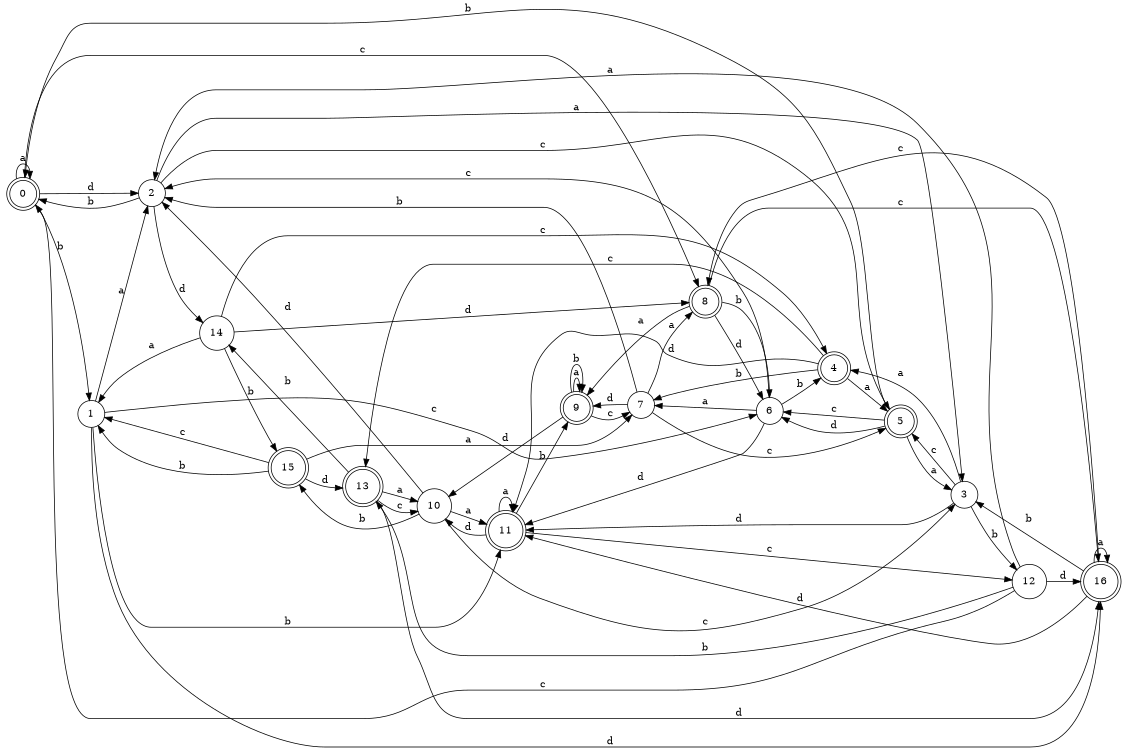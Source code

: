 digraph n14_2 {
__start0 [label="" shape="none"];

rankdir=LR;
size="8,5";

s0 [style="rounded,filled", color="black", fillcolor="white" shape="doublecircle", label="0"];
s1 [style="filled", color="black", fillcolor="white" shape="circle", label="1"];
s2 [style="filled", color="black", fillcolor="white" shape="circle", label="2"];
s3 [style="filled", color="black", fillcolor="white" shape="circle", label="3"];
s4 [style="rounded,filled", color="black", fillcolor="white" shape="doublecircle", label="4"];
s5 [style="rounded,filled", color="black", fillcolor="white" shape="doublecircle", label="5"];
s6 [style="filled", color="black", fillcolor="white" shape="circle", label="6"];
s7 [style="filled", color="black", fillcolor="white" shape="circle", label="7"];
s8 [style="rounded,filled", color="black", fillcolor="white" shape="doublecircle", label="8"];
s9 [style="rounded,filled", color="black", fillcolor="white" shape="doublecircle", label="9"];
s10 [style="filled", color="black", fillcolor="white" shape="circle", label="10"];
s11 [style="rounded,filled", color="black", fillcolor="white" shape="doublecircle", label="11"];
s12 [style="filled", color="black", fillcolor="white" shape="circle", label="12"];
s13 [style="rounded,filled", color="black", fillcolor="white" shape="doublecircle", label="13"];
s14 [style="filled", color="black", fillcolor="white" shape="circle", label="14"];
s15 [style="rounded,filled", color="black", fillcolor="white" shape="doublecircle", label="15"];
s16 [style="rounded,filled", color="black", fillcolor="white" shape="doublecircle", label="16"];
s0 -> s0 [label="a"];
s0 -> s1 [label="b"];
s0 -> s8 [label="c"];
s0 -> s2 [label="d"];
s1 -> s2 [label="a"];
s1 -> s11 [label="b"];
s1 -> s6 [label="c"];
s1 -> s16 [label="d"];
s2 -> s3 [label="a"];
s2 -> s0 [label="b"];
s2 -> s5 [label="c"];
s2 -> s14 [label="d"];
s3 -> s4 [label="a"];
s3 -> s12 [label="b"];
s3 -> s5 [label="c"];
s3 -> s11 [label="d"];
s4 -> s5 [label="a"];
s4 -> s7 [label="b"];
s4 -> s13 [label="c"];
s4 -> s11 [label="d"];
s5 -> s3 [label="a"];
s5 -> s0 [label="b"];
s5 -> s6 [label="c"];
s5 -> s6 [label="d"];
s6 -> s7 [label="a"];
s6 -> s4 [label="b"];
s6 -> s2 [label="c"];
s6 -> s11 [label="d"];
s7 -> s8 [label="a"];
s7 -> s2 [label="b"];
s7 -> s5 [label="c"];
s7 -> s9 [label="d"];
s8 -> s9 [label="a"];
s8 -> s6 [label="b"];
s8 -> s16 [label="c"];
s8 -> s6 [label="d"];
s9 -> s9 [label="a"];
s9 -> s9 [label="b"];
s9 -> s7 [label="c"];
s9 -> s10 [label="d"];
s10 -> s11 [label="a"];
s10 -> s15 [label="b"];
s10 -> s3 [label="c"];
s10 -> s2 [label="d"];
s11 -> s11 [label="a"];
s11 -> s9 [label="b"];
s11 -> s12 [label="c"];
s11 -> s10 [label="d"];
s12 -> s2 [label="a"];
s12 -> s13 [label="b"];
s12 -> s0 [label="c"];
s12 -> s16 [label="d"];
s13 -> s10 [label="a"];
s13 -> s14 [label="b"];
s13 -> s10 [label="c"];
s13 -> s16 [label="d"];
s14 -> s1 [label="a"];
s14 -> s15 [label="b"];
s14 -> s4 [label="c"];
s14 -> s8 [label="d"];
s15 -> s7 [label="a"];
s15 -> s1 [label="b"];
s15 -> s1 [label="c"];
s15 -> s13 [label="d"];
s16 -> s16 [label="a"];
s16 -> s3 [label="b"];
s16 -> s8 [label="c"];
s16 -> s11 [label="d"];

}